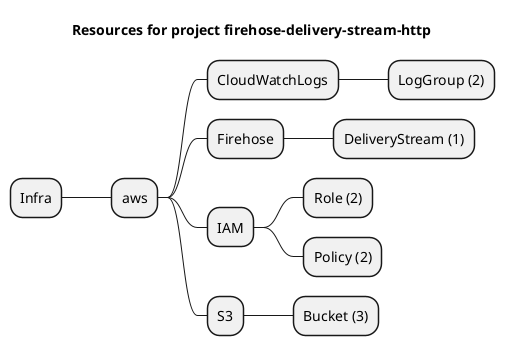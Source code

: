 @startmindmap
title Resources for project firehose-delivery-stream-http
skinparam monochrome true
+ Infra
++ aws
+++ CloudWatchLogs
++++ LogGroup (2)
+++ Firehose
++++ DeliveryStream (1)
+++ IAM
++++ Role (2)
++++ Policy (2)
+++ S3
++++ Bucket (3)
@endmindmap